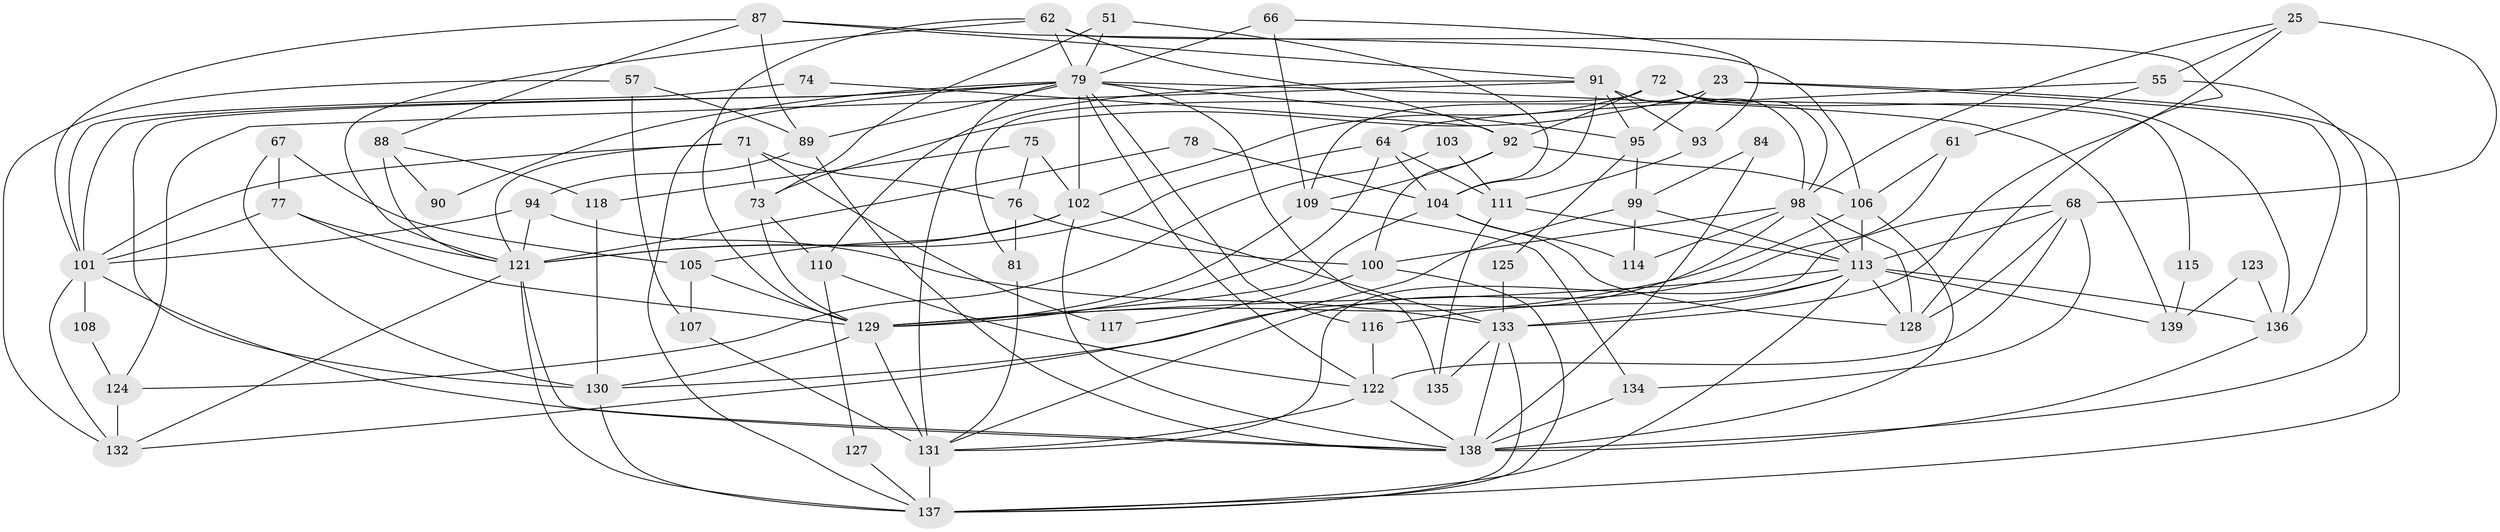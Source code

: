 // original degree distribution, {5: 0.2158273381294964, 6: 0.10071942446043165, 3: 0.2517985611510791, 4: 0.26618705035971224, 8: 0.007194244604316547, 2: 0.1366906474820144, 7: 0.014388489208633094, 9: 0.007194244604316547}
// Generated by graph-tools (version 1.1) at 2025/55/03/04/25 21:55:05]
// undirected, 69 vertices, 169 edges
graph export_dot {
graph [start="1"]
  node [color=gray90,style=filled];
  23;
  25;
  51;
  55 [super="+24"];
  57 [super="+32"];
  61;
  62;
  64 [super="+33"];
  66;
  67;
  68 [super="+18"];
  71 [super="+14"];
  72 [super="+45"];
  73 [super="+49"];
  74;
  75 [super="+20+59"];
  76 [super="+26"];
  77;
  78;
  79 [super="+69+41+46+56+42"];
  81;
  84;
  87 [super="+11"];
  88;
  89;
  90;
  91 [super="+12+15+82"];
  92 [super="+17+39"];
  93;
  94 [super="+16"];
  95;
  98 [super="+80+53"];
  99;
  100;
  101 [super="+40"];
  102 [super="+38+52+70+97"];
  103;
  104 [super="+60"];
  105 [super="+1"];
  106 [super="+58"];
  107;
  108;
  109 [super="+31"];
  110;
  111;
  113 [super="+112"];
  114;
  115;
  116;
  117;
  118;
  121 [super="+19+65+63"];
  122 [super="+83"];
  123;
  124;
  125;
  127;
  128 [super="+3"];
  129 [super="+44+96"];
  130 [super="+6"];
  131 [super="+22+43+54"];
  132;
  133 [super="+13"];
  134 [super="+85"];
  135;
  136 [super="+28"];
  137 [super="+4+119+29"];
  138 [super="+126+120+48"];
  139;
  23 -- 73 [weight=2];
  23 -- 95;
  23 -- 109;
  23 -- 136;
  23 -- 137;
  25 -- 55;
  25 -- 133;
  25 -- 68;
  25 -- 98;
  51 -- 73;
  51 -- 104;
  51 -- 79;
  55 -- 138;
  55 -- 64;
  55 -- 61;
  57 -- 89;
  57 -- 132;
  57 -- 107;
  61 -- 106;
  61 -- 131;
  62 -- 128;
  62 -- 129;
  62 -- 92;
  62 -- 121;
  62 -- 79;
  64 -- 111;
  64 -- 121 [weight=2];
  64 -- 104 [weight=2];
  64 -- 129;
  66 -- 109;
  66 -- 93;
  66 -- 79;
  67 -- 77;
  67 -- 105;
  67 -- 130;
  68 -- 128;
  68 -- 134 [weight=2];
  68 -- 122 [weight=2];
  68 -- 131;
  68 -- 113;
  71 -- 101;
  71 -- 117;
  71 -- 73;
  71 -- 76;
  71 -- 121;
  72 -- 92 [weight=2];
  72 -- 115;
  72 -- 98 [weight=2];
  72 -- 81;
  72 -- 136 [weight=2];
  72 -- 102;
  73 -- 110;
  73 -- 129;
  74 -- 101;
  74 -- 92;
  75 -- 76 [weight=3];
  75 -- 118 [weight=2];
  75 -- 102 [weight=3];
  76 -- 81;
  76 -- 100;
  77 -- 101;
  77 -- 121;
  77 -- 129;
  78 -- 104;
  78 -- 121;
  79 -- 116;
  79 -- 89;
  79 -- 137;
  79 -- 135;
  79 -- 90;
  79 -- 130;
  79 -- 101 [weight=2];
  79 -- 102 [weight=2];
  79 -- 139;
  79 -- 95;
  79 -- 122;
  79 -- 131;
  81 -- 131;
  84 -- 138;
  84 -- 99;
  87 -- 101;
  87 -- 88;
  87 -- 89;
  87 -- 106;
  87 -- 91;
  88 -- 90;
  88 -- 118;
  88 -- 121;
  89 -- 94 [weight=2];
  89 -- 138;
  91 -- 95;
  91 -- 93;
  91 -- 110;
  91 -- 98 [weight=2];
  91 -- 124;
  91 -- 104;
  92 -- 106 [weight=2];
  92 -- 100;
  92 -- 109;
  93 -- 111;
  94 -- 101;
  94 -- 133 [weight=2];
  94 -- 121;
  95 -- 99;
  95 -- 125;
  98 -- 128;
  98 -- 130 [weight=2];
  98 -- 100;
  98 -- 114;
  98 -- 113;
  99 -- 114;
  99 -- 132;
  99 -- 113;
  100 -- 117;
  100 -- 137;
  101 -- 108;
  101 -- 138 [weight=2];
  101 -- 132;
  102 -- 133 [weight=2];
  102 -- 105 [weight=3];
  102 -- 121 [weight=2];
  102 -- 138;
  103 -- 124;
  103 -- 111;
  104 -- 114;
  104 -- 128;
  104 -- 129;
  105 -- 129 [weight=2];
  105 -- 107;
  106 -- 113 [weight=2];
  106 -- 138 [weight=2];
  106 -- 129;
  107 -- 131;
  108 -- 124;
  109 -- 134;
  109 -- 129;
  110 -- 122;
  110 -- 127;
  111 -- 135;
  111 -- 113;
  113 -- 128;
  113 -- 129;
  113 -- 133;
  113 -- 136;
  113 -- 137;
  113 -- 139;
  113 -- 116;
  115 -- 139;
  116 -- 122;
  118 -- 130;
  121 -- 132;
  121 -- 137 [weight=2];
  121 -- 138;
  122 -- 131;
  122 -- 138 [weight=2];
  123 -- 139;
  123 -- 136;
  124 -- 132;
  125 -- 133;
  127 -- 137;
  129 -- 130;
  129 -- 131 [weight=2];
  130 -- 137 [weight=2];
  131 -- 137 [weight=3];
  133 -- 135;
  133 -- 137;
  133 -- 138 [weight=2];
  134 -- 138 [weight=3];
  136 -- 138;
}
